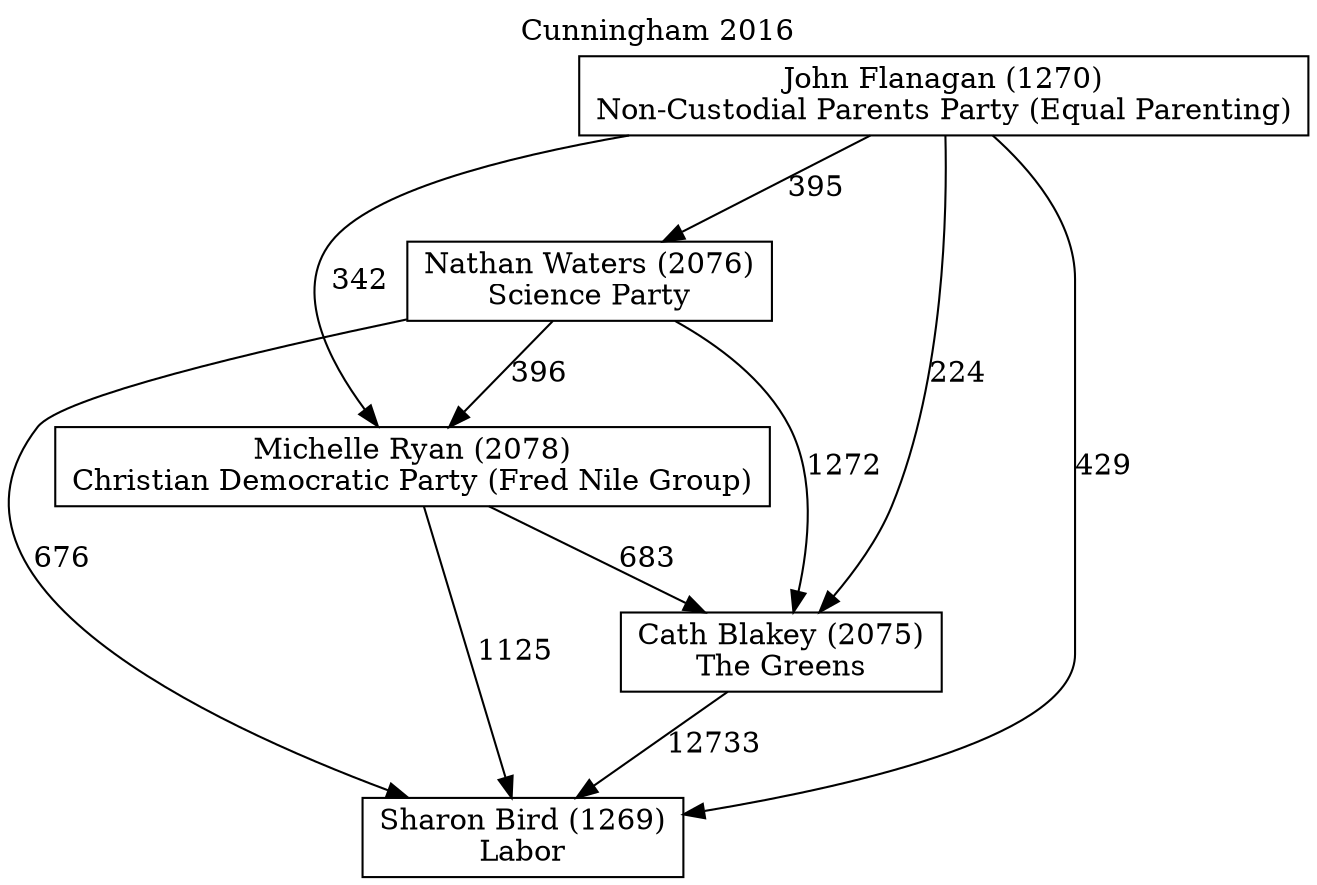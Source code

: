 // House preference flow
digraph "Sharon Bird (1269)_Cunningham_2016" {
	graph [label="Cunningham 2016" labelloc=t mclimit=10]
	node [shape=box]
	"Michelle Ryan (2078)" [label="Michelle Ryan (2078)
Christian Democratic Party (Fred Nile Group)"]
	"Cath Blakey (2075)" [label="Cath Blakey (2075)
The Greens"]
	"John Flanagan (1270)" [label="John Flanagan (1270)
Non-Custodial Parents Party (Equal Parenting)"]
	"Nathan Waters (2076)" [label="Nathan Waters (2076)
Science Party"]
	"Sharon Bird (1269)" [label="Sharon Bird (1269)
Labor"]
	"Michelle Ryan (2078)" -> "Cath Blakey (2075)" [label=683]
	"Cath Blakey (2075)" -> "Sharon Bird (1269)" [label=12733]
	"John Flanagan (1270)" -> "Michelle Ryan (2078)" [label=342]
	"John Flanagan (1270)" -> "Sharon Bird (1269)" [label=429]
	"John Flanagan (1270)" -> "Nathan Waters (2076)" [label=395]
	"Nathan Waters (2076)" -> "Sharon Bird (1269)" [label=676]
	"John Flanagan (1270)" -> "Cath Blakey (2075)" [label=224]
	"Michelle Ryan (2078)" -> "Sharon Bird (1269)" [label=1125]
	"Nathan Waters (2076)" -> "Michelle Ryan (2078)" [label=396]
	"Nathan Waters (2076)" -> "Cath Blakey (2075)" [label=1272]
}
